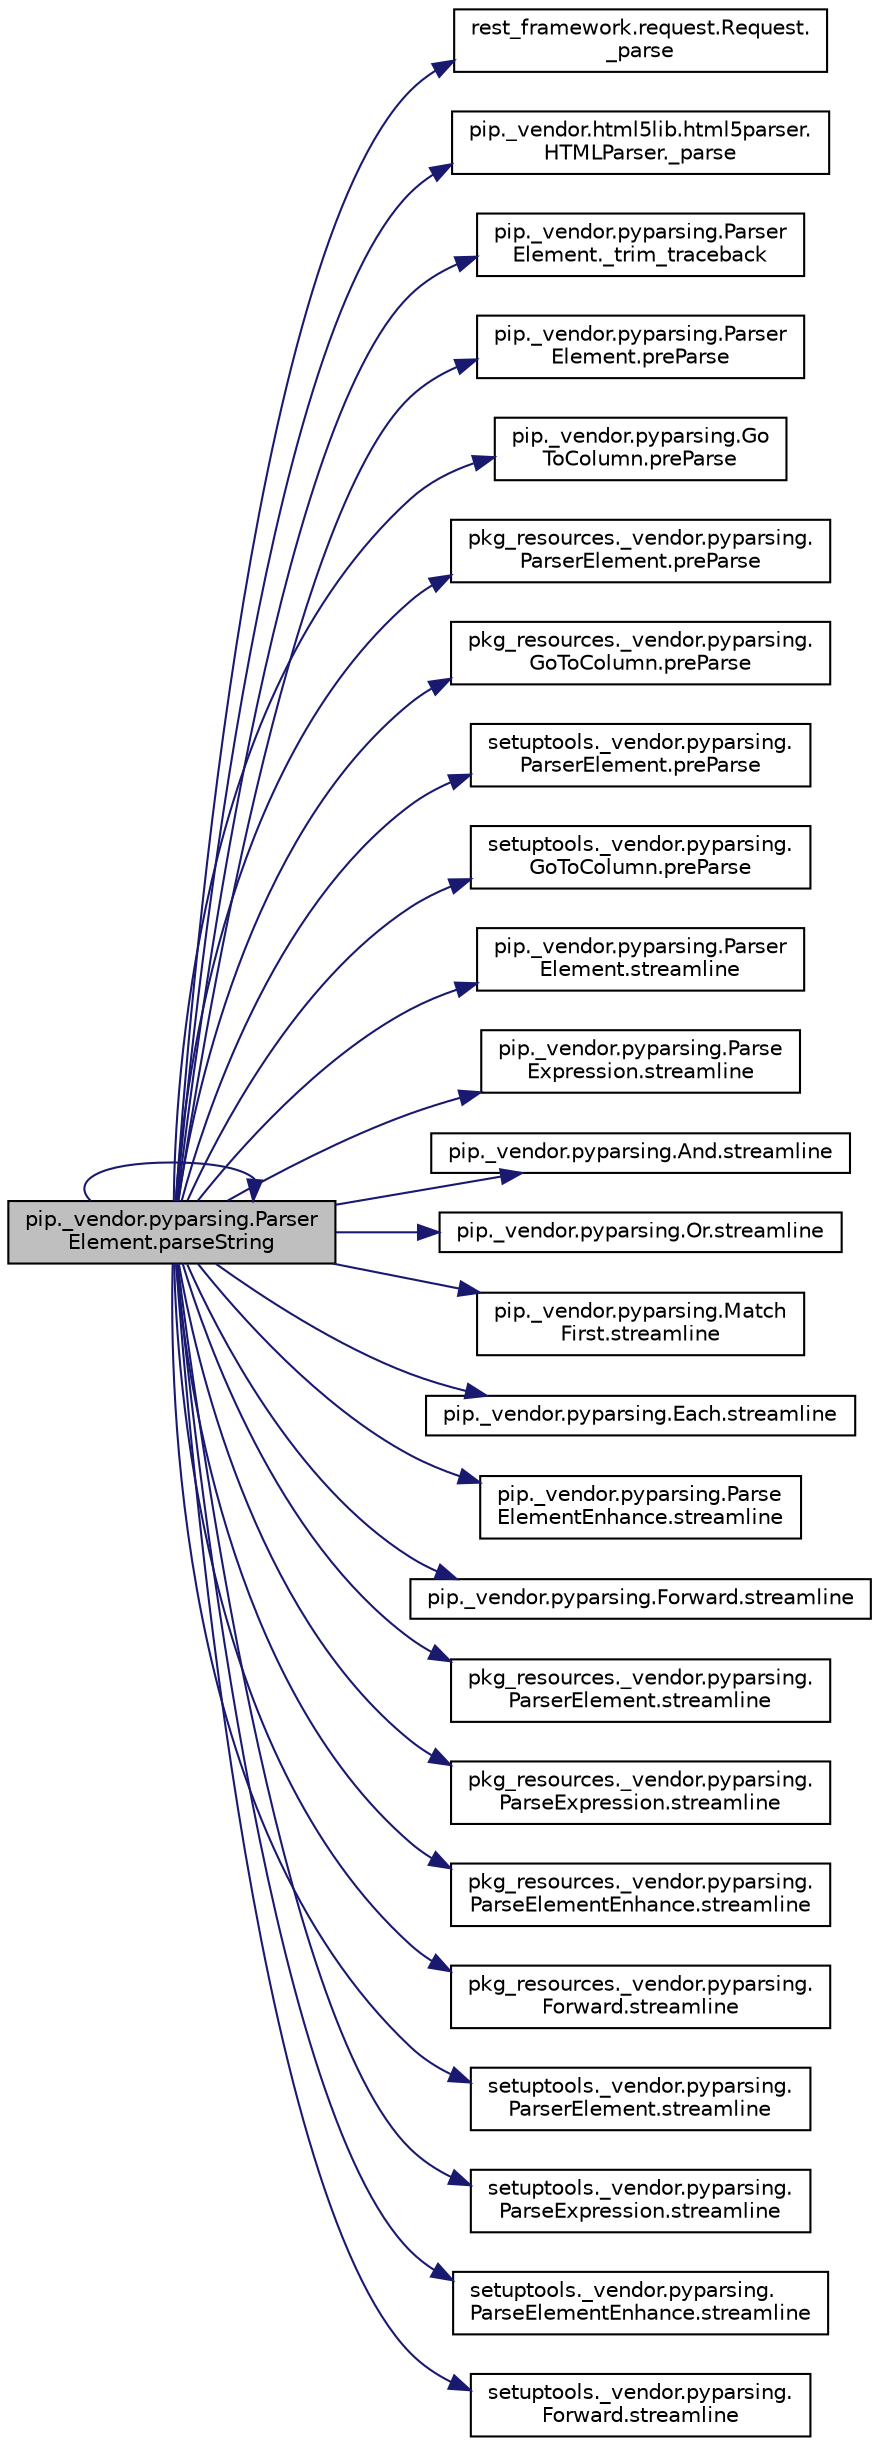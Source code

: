 digraph "pip._vendor.pyparsing.ParserElement.parseString"
{
 // LATEX_PDF_SIZE
  edge [fontname="Helvetica",fontsize="10",labelfontname="Helvetica",labelfontsize="10"];
  node [fontname="Helvetica",fontsize="10",shape=record];
  rankdir="LR";
  Node1 [label="pip._vendor.pyparsing.Parser\lElement.parseString",height=0.2,width=0.4,color="black", fillcolor="grey75", style="filled", fontcolor="black",tooltip=" "];
  Node1 -> Node2 [color="midnightblue",fontsize="10",style="solid",fontname="Helvetica"];
  Node2 [label="rest_framework.request.Request.\l_parse",height=0.2,width=0.4,color="black", fillcolor="white", style="filled",URL="$d9/d48/classrest__framework_1_1request_1_1_request.html#a2e31a8585127f7c68f000c9485499c5f",tooltip=" "];
  Node1 -> Node3 [color="midnightblue",fontsize="10",style="solid",fontname="Helvetica"];
  Node3 [label="pip._vendor.html5lib.html5parser.\lHTMLParser._parse",height=0.2,width=0.4,color="black", fillcolor="white", style="filled",URL="$dd/dcc/classpip_1_1__vendor_1_1html5lib_1_1html5parser_1_1_h_t_m_l_parser.html#a315af403cb7101a41bcc6e96446b467f",tooltip=" "];
  Node1 -> Node4 [color="midnightblue",fontsize="10",style="solid",fontname="Helvetica"];
  Node4 [label="pip._vendor.pyparsing.Parser\lElement._trim_traceback",height=0.2,width=0.4,color="black", fillcolor="white", style="filled",URL="$df/d7f/classpip_1_1__vendor_1_1pyparsing_1_1_parser_element.html#a5ce499657d769e2fbd59c4a47c3dc5d5",tooltip=" "];
  Node1 -> Node1 [color="midnightblue",fontsize="10",style="solid",fontname="Helvetica"];
  Node1 -> Node5 [color="midnightblue",fontsize="10",style="solid",fontname="Helvetica"];
  Node5 [label="pip._vendor.pyparsing.Parser\lElement.preParse",height=0.2,width=0.4,color="black", fillcolor="white", style="filled",URL="$df/d7f/classpip_1_1__vendor_1_1pyparsing_1_1_parser_element.html#a34d0267785f41e654e901648baab7649",tooltip=" "];
  Node1 -> Node6 [color="midnightblue",fontsize="10",style="solid",fontname="Helvetica"];
  Node6 [label="pip._vendor.pyparsing.Go\lToColumn.preParse",height=0.2,width=0.4,color="black", fillcolor="white", style="filled",URL="$dc/d7c/classpip_1_1__vendor_1_1pyparsing_1_1_go_to_column.html#afe6ab3f4f54d26779663e48b01b0680c",tooltip=" "];
  Node1 -> Node7 [color="midnightblue",fontsize="10",style="solid",fontname="Helvetica"];
  Node7 [label="pkg_resources._vendor.pyparsing.\lParserElement.preParse",height=0.2,width=0.4,color="black", fillcolor="white", style="filled",URL="$de/df0/classpkg__resources_1_1__vendor_1_1pyparsing_1_1_parser_element.html#a15edef53df0616117f456d035181f3b1",tooltip=" "];
  Node1 -> Node8 [color="midnightblue",fontsize="10",style="solid",fontname="Helvetica"];
  Node8 [label="pkg_resources._vendor.pyparsing.\lGoToColumn.preParse",height=0.2,width=0.4,color="black", fillcolor="white", style="filled",URL="$d0/d6c/classpkg__resources_1_1__vendor_1_1pyparsing_1_1_go_to_column.html#abcd0917652e6776658421fed551615e6",tooltip=" "];
  Node1 -> Node9 [color="midnightblue",fontsize="10",style="solid",fontname="Helvetica"];
  Node9 [label="setuptools._vendor.pyparsing.\lParserElement.preParse",height=0.2,width=0.4,color="black", fillcolor="white", style="filled",URL="$d9/d25/classsetuptools_1_1__vendor_1_1pyparsing_1_1_parser_element.html#a57915fb94be663017a485d39ebfa08eb",tooltip=" "];
  Node1 -> Node10 [color="midnightblue",fontsize="10",style="solid",fontname="Helvetica"];
  Node10 [label="setuptools._vendor.pyparsing.\lGoToColumn.preParse",height=0.2,width=0.4,color="black", fillcolor="white", style="filled",URL="$d7/dc5/classsetuptools_1_1__vendor_1_1pyparsing_1_1_go_to_column.html#aaad80f703431014740cde9a81e8c429b",tooltip=" "];
  Node1 -> Node11 [color="midnightblue",fontsize="10",style="solid",fontname="Helvetica"];
  Node11 [label="pip._vendor.pyparsing.Parser\lElement.streamline",height=0.2,width=0.4,color="black", fillcolor="white", style="filled",URL="$df/d7f/classpip_1_1__vendor_1_1pyparsing_1_1_parser_element.html#a976b8a0a7a90121bc3969dd280dab3d0",tooltip=" "];
  Node1 -> Node12 [color="midnightblue",fontsize="10",style="solid",fontname="Helvetica"];
  Node12 [label="pip._vendor.pyparsing.Parse\lExpression.streamline",height=0.2,width=0.4,color="black", fillcolor="white", style="filled",URL="$d3/d90/classpip_1_1__vendor_1_1pyparsing_1_1_parse_expression.html#a9ffaae514445b9770cadd3f1605e59a3",tooltip=" "];
  Node1 -> Node13 [color="midnightblue",fontsize="10",style="solid",fontname="Helvetica"];
  Node13 [label="pip._vendor.pyparsing.And.streamline",height=0.2,width=0.4,color="black", fillcolor="white", style="filled",URL="$d7/d75/classpip_1_1__vendor_1_1pyparsing_1_1_and.html#abe50611492ed4fc35014a4ac621814b1",tooltip=" "];
  Node1 -> Node14 [color="midnightblue",fontsize="10",style="solid",fontname="Helvetica"];
  Node14 [label="pip._vendor.pyparsing.Or.streamline",height=0.2,width=0.4,color="black", fillcolor="white", style="filled",URL="$dd/d35/classpip_1_1__vendor_1_1pyparsing_1_1_or.html#a51a8f5f7132da9c0b90fe99a8196fb55",tooltip=" "];
  Node1 -> Node15 [color="midnightblue",fontsize="10",style="solid",fontname="Helvetica"];
  Node15 [label="pip._vendor.pyparsing.Match\lFirst.streamline",height=0.2,width=0.4,color="black", fillcolor="white", style="filled",URL="$d6/d76/classpip_1_1__vendor_1_1pyparsing_1_1_match_first.html#adacb8bdc39a85e156e6af2da27ce79ce",tooltip=" "];
  Node1 -> Node16 [color="midnightblue",fontsize="10",style="solid",fontname="Helvetica"];
  Node16 [label="pip._vendor.pyparsing.Each.streamline",height=0.2,width=0.4,color="black", fillcolor="white", style="filled",URL="$df/dd5/classpip_1_1__vendor_1_1pyparsing_1_1_each.html#a29b29c0eeae210d9718e4c2d04877bbe",tooltip=" "];
  Node1 -> Node17 [color="midnightblue",fontsize="10",style="solid",fontname="Helvetica"];
  Node17 [label="pip._vendor.pyparsing.Parse\lElementEnhance.streamline",height=0.2,width=0.4,color="black", fillcolor="white", style="filled",URL="$da/df0/classpip_1_1__vendor_1_1pyparsing_1_1_parse_element_enhance.html#ae59a6cc63aef14a91fa5d13798f330e5",tooltip=" "];
  Node1 -> Node18 [color="midnightblue",fontsize="10",style="solid",fontname="Helvetica"];
  Node18 [label="pip._vendor.pyparsing.Forward.streamline",height=0.2,width=0.4,color="black", fillcolor="white", style="filled",URL="$de/dd9/classpip_1_1__vendor_1_1pyparsing_1_1_forward.html#ae54b9bd49543a2cbfafbeb0a4dea22ed",tooltip=" "];
  Node1 -> Node19 [color="midnightblue",fontsize="10",style="solid",fontname="Helvetica"];
  Node19 [label="pkg_resources._vendor.pyparsing.\lParserElement.streamline",height=0.2,width=0.4,color="black", fillcolor="white", style="filled",URL="$de/df0/classpkg__resources_1_1__vendor_1_1pyparsing_1_1_parser_element.html#adf958ac597bae4beb3a1c91a638f807f",tooltip=" "];
  Node1 -> Node20 [color="midnightblue",fontsize="10",style="solid",fontname="Helvetica"];
  Node20 [label="pkg_resources._vendor.pyparsing.\lParseExpression.streamline",height=0.2,width=0.4,color="black", fillcolor="white", style="filled",URL="$d4/d3a/classpkg__resources_1_1__vendor_1_1pyparsing_1_1_parse_expression.html#aa064e6efeb35ac7a1d386a9ac23a6f17",tooltip=" "];
  Node1 -> Node21 [color="midnightblue",fontsize="10",style="solid",fontname="Helvetica"];
  Node21 [label="pkg_resources._vendor.pyparsing.\lParseElementEnhance.streamline",height=0.2,width=0.4,color="black", fillcolor="white", style="filled",URL="$d4/d4b/classpkg__resources_1_1__vendor_1_1pyparsing_1_1_parse_element_enhance.html#acb7eb731caefeb38fd3d56f9488ca85d",tooltip=" "];
  Node1 -> Node22 [color="midnightblue",fontsize="10",style="solid",fontname="Helvetica"];
  Node22 [label="pkg_resources._vendor.pyparsing.\lForward.streamline",height=0.2,width=0.4,color="black", fillcolor="white", style="filled",URL="$da/d8a/classpkg__resources_1_1__vendor_1_1pyparsing_1_1_forward.html#ac3e42316a8c2f4c5f4d037de26cfc168",tooltip=" "];
  Node1 -> Node23 [color="midnightblue",fontsize="10",style="solid",fontname="Helvetica"];
  Node23 [label="setuptools._vendor.pyparsing.\lParserElement.streamline",height=0.2,width=0.4,color="black", fillcolor="white", style="filled",URL="$d9/d25/classsetuptools_1_1__vendor_1_1pyparsing_1_1_parser_element.html#ac6937508ff09119b5bd3b6d7b6711845",tooltip=" "];
  Node1 -> Node24 [color="midnightblue",fontsize="10",style="solid",fontname="Helvetica"];
  Node24 [label="setuptools._vendor.pyparsing.\lParseExpression.streamline",height=0.2,width=0.4,color="black", fillcolor="white", style="filled",URL="$d5/d4b/classsetuptools_1_1__vendor_1_1pyparsing_1_1_parse_expression.html#a268ecaecb08a2528c6bcb976e4ea7070",tooltip=" "];
  Node1 -> Node25 [color="midnightblue",fontsize="10",style="solid",fontname="Helvetica"];
  Node25 [label="setuptools._vendor.pyparsing.\lParseElementEnhance.streamline",height=0.2,width=0.4,color="black", fillcolor="white", style="filled",URL="$d2/daf/classsetuptools_1_1__vendor_1_1pyparsing_1_1_parse_element_enhance.html#a1db9880ce466b1acb3a78e4c11cd82b6",tooltip=" "];
  Node1 -> Node26 [color="midnightblue",fontsize="10",style="solid",fontname="Helvetica"];
  Node26 [label="setuptools._vendor.pyparsing.\lForward.streamline",height=0.2,width=0.4,color="black", fillcolor="white", style="filled",URL="$d2/ddc/classsetuptools_1_1__vendor_1_1pyparsing_1_1_forward.html#a00d14430e293df09f285d039810e9df8",tooltip=" "];
}

